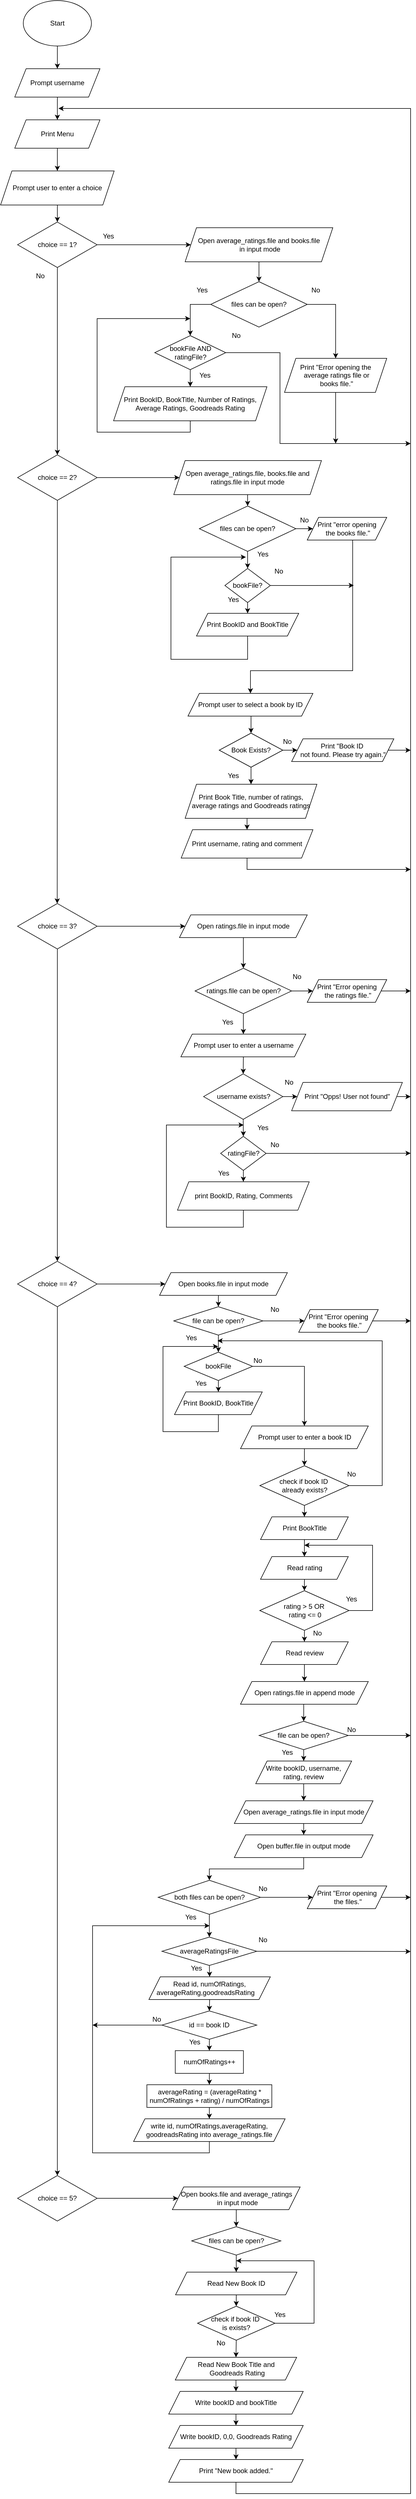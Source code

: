 <mxfile version="26.0.2">
  <diagram id="C5RBs43oDa-KdzZeNtuy" name="Page-1">
    <mxGraphModel dx="1009" dy="597" grid="1" gridSize="10" guides="1" tooltips="1" connect="1" arrows="1" fold="1" page="1" pageScale="1" pageWidth="827" pageHeight="1169" math="0" shadow="0">
      <root>
        <mxCell id="WIyWlLk6GJQsqaUBKTNV-0" />
        <mxCell id="WIyWlLk6GJQsqaUBKTNV-1" parent="WIyWlLk6GJQsqaUBKTNV-0" />
        <mxCell id="XfXr16tQ5qxQQ4TFYjcf-3" style="edgeStyle=orthogonalEdgeStyle;rounded=0;orthogonalLoop=1;jettySize=auto;html=1;exitX=0.5;exitY=1;exitDx=0;exitDy=0;entryX=0.5;entryY=0;entryDx=0;entryDy=0;" parent="WIyWlLk6GJQsqaUBKTNV-1" source="XfXr16tQ5qxQQ4TFYjcf-0" target="XfXr16tQ5qxQQ4TFYjcf-2" edge="1">
          <mxGeometry relative="1" as="geometry" />
        </mxCell>
        <mxCell id="XfXr16tQ5qxQQ4TFYjcf-0" value="Start" style="ellipse;whiteSpace=wrap;html=1;" parent="WIyWlLk6GJQsqaUBKTNV-1" vertex="1">
          <mxGeometry x="108" y="50" width="120" height="80" as="geometry" />
        </mxCell>
        <mxCell id="XfXr16tQ5qxQQ4TFYjcf-6" style="edgeStyle=orthogonalEdgeStyle;rounded=0;orthogonalLoop=1;jettySize=auto;html=1;exitX=0.5;exitY=1;exitDx=0;exitDy=0;entryX=0.5;entryY=0;entryDx=0;entryDy=0;" parent="WIyWlLk6GJQsqaUBKTNV-1" source="XfXr16tQ5qxQQ4TFYjcf-2" target="XfXr16tQ5qxQQ4TFYjcf-5" edge="1">
          <mxGeometry relative="1" as="geometry" />
        </mxCell>
        <mxCell id="XfXr16tQ5qxQQ4TFYjcf-2" value="Prompt username" style="shape=parallelogram;perimeter=parallelogramPerimeter;whiteSpace=wrap;html=1;fixedSize=1;" parent="WIyWlLk6GJQsqaUBKTNV-1" vertex="1">
          <mxGeometry x="93" y="170" width="150" height="50" as="geometry" />
        </mxCell>
        <mxCell id="XfXr16tQ5qxQQ4TFYjcf-8" style="edgeStyle=orthogonalEdgeStyle;rounded=0;orthogonalLoop=1;jettySize=auto;html=1;exitX=0.5;exitY=1;exitDx=0;exitDy=0;" parent="WIyWlLk6GJQsqaUBKTNV-1" source="XfXr16tQ5qxQQ4TFYjcf-5" target="XfXr16tQ5qxQQ4TFYjcf-7" edge="1">
          <mxGeometry relative="1" as="geometry" />
        </mxCell>
        <mxCell id="XfXr16tQ5qxQQ4TFYjcf-5" value="Print Menu" style="shape=parallelogram;perimeter=parallelogramPerimeter;whiteSpace=wrap;html=1;fixedSize=1;" parent="WIyWlLk6GJQsqaUBKTNV-1" vertex="1">
          <mxGeometry x="93" y="260" width="150" height="50" as="geometry" />
        </mxCell>
        <mxCell id="XfXr16tQ5qxQQ4TFYjcf-10" style="edgeStyle=orthogonalEdgeStyle;rounded=0;orthogonalLoop=1;jettySize=auto;html=1;exitX=0.5;exitY=1;exitDx=0;exitDy=0;entryX=0.5;entryY=0;entryDx=0;entryDy=0;" parent="WIyWlLk6GJQsqaUBKTNV-1" source="XfXr16tQ5qxQQ4TFYjcf-7" target="XfXr16tQ5qxQQ4TFYjcf-9" edge="1">
          <mxGeometry relative="1" as="geometry" />
        </mxCell>
        <mxCell id="XfXr16tQ5qxQQ4TFYjcf-7" value="Prompt user to enter a choice" style="shape=parallelogram;perimeter=parallelogramPerimeter;whiteSpace=wrap;html=1;fixedSize=1;" parent="WIyWlLk6GJQsqaUBKTNV-1" vertex="1">
          <mxGeometry x="68" y="350" width="200" height="60" as="geometry" />
        </mxCell>
        <mxCell id="XfXr16tQ5qxQQ4TFYjcf-13" style="edgeStyle=orthogonalEdgeStyle;rounded=0;orthogonalLoop=1;jettySize=auto;html=1;exitX=1;exitY=0.5;exitDx=0;exitDy=0;" parent="WIyWlLk6GJQsqaUBKTNV-1" source="XfXr16tQ5qxQQ4TFYjcf-9" target="XfXr16tQ5qxQQ4TFYjcf-11" edge="1">
          <mxGeometry relative="1" as="geometry" />
        </mxCell>
        <mxCell id="XfXr16tQ5qxQQ4TFYjcf-31" style="edgeStyle=orthogonalEdgeStyle;rounded=0;orthogonalLoop=1;jettySize=auto;html=1;exitX=0.5;exitY=1;exitDx=0;exitDy=0;entryX=0.5;entryY=0;entryDx=0;entryDy=0;" parent="WIyWlLk6GJQsqaUBKTNV-1" source="XfXr16tQ5qxQQ4TFYjcf-9" target="XfXr16tQ5qxQQ4TFYjcf-32" edge="1">
          <mxGeometry relative="1" as="geometry">
            <mxPoint x="168" y="820" as="targetPoint" />
          </mxGeometry>
        </mxCell>
        <mxCell id="XfXr16tQ5qxQQ4TFYjcf-9" value="choice == 1?" style="rhombus;whiteSpace=wrap;html=1;" parent="WIyWlLk6GJQsqaUBKTNV-1" vertex="1">
          <mxGeometry x="98" y="440" width="140" height="80" as="geometry" />
        </mxCell>
        <mxCell id="XfXr16tQ5qxQQ4TFYjcf-16" style="edgeStyle=orthogonalEdgeStyle;rounded=0;orthogonalLoop=1;jettySize=auto;html=1;exitX=0.5;exitY=1;exitDx=0;exitDy=0;entryX=0.5;entryY=0;entryDx=0;entryDy=0;" parent="WIyWlLk6GJQsqaUBKTNV-1" source="XfXr16tQ5qxQQ4TFYjcf-11" target="XfXr16tQ5qxQQ4TFYjcf-15" edge="1">
          <mxGeometry relative="1" as="geometry" />
        </mxCell>
        <mxCell id="XfXr16tQ5qxQQ4TFYjcf-11" value="&lt;div&gt;Open average_ratings.file and books.file&lt;/div&gt;&lt;div&gt;&amp;nbsp;in input mode&lt;/div&gt;" style="shape=parallelogram;perimeter=parallelogramPerimeter;whiteSpace=wrap;html=1;fixedSize=1;" parent="WIyWlLk6GJQsqaUBKTNV-1" vertex="1">
          <mxGeometry x="393" y="450" width="260" height="60" as="geometry" />
        </mxCell>
        <mxCell id="XfXr16tQ5qxQQ4TFYjcf-23" style="edgeStyle=orthogonalEdgeStyle;rounded=0;orthogonalLoop=1;jettySize=auto;html=1;exitX=1;exitY=0.5;exitDx=0;exitDy=0;entryX=0.5;entryY=0;entryDx=0;entryDy=0;" parent="WIyWlLk6GJQsqaUBKTNV-1" source="XfXr16tQ5qxQQ4TFYjcf-15" target="XfXr16tQ5qxQQ4TFYjcf-22" edge="1">
          <mxGeometry relative="1" as="geometry" />
        </mxCell>
        <mxCell id="XfXr16tQ5qxQQ4TFYjcf-36" style="edgeStyle=orthogonalEdgeStyle;rounded=0;orthogonalLoop=1;jettySize=auto;html=1;exitX=0;exitY=0.5;exitDx=0;exitDy=0;entryX=0.5;entryY=0;entryDx=0;entryDy=0;" parent="WIyWlLk6GJQsqaUBKTNV-1" source="XfXr16tQ5qxQQ4TFYjcf-15" target="XfXr16tQ5qxQQ4TFYjcf-35" edge="1">
          <mxGeometry relative="1" as="geometry" />
        </mxCell>
        <mxCell id="XfXr16tQ5qxQQ4TFYjcf-15" value="files can be open?" style="rhombus;whiteSpace=wrap;html=1;" parent="WIyWlLk6GJQsqaUBKTNV-1" vertex="1">
          <mxGeometry x="438" y="545" width="170" height="80" as="geometry" />
        </mxCell>
        <mxCell id="XfXr16tQ5qxQQ4TFYjcf-41" style="edgeStyle=orthogonalEdgeStyle;rounded=0;orthogonalLoop=1;jettySize=auto;html=1;exitX=0.5;exitY=1;exitDx=0;exitDy=0;" parent="WIyWlLk6GJQsqaUBKTNV-1" source="XfXr16tQ5qxQQ4TFYjcf-19" edge="1">
          <mxGeometry relative="1" as="geometry">
            <mxPoint x="402" y="610" as="targetPoint" />
            <Array as="points">
              <mxPoint x="402" y="810" />
              <mxPoint x="238" y="810" />
              <mxPoint x="238" y="610" />
            </Array>
          </mxGeometry>
        </mxCell>
        <mxCell id="XfXr16tQ5qxQQ4TFYjcf-19" value="Print BookID, BookTitle, Number of Ratings, Average Ratings, Goodreads Rating" style="shape=parallelogram;perimeter=parallelogramPerimeter;whiteSpace=wrap;html=1;fixedSize=1;" parent="WIyWlLk6GJQsqaUBKTNV-1" vertex="1">
          <mxGeometry x="267" y="730" width="270" height="60" as="geometry" />
        </mxCell>
        <mxCell id="XfXr16tQ5qxQQ4TFYjcf-21" value="Yes" style="text;html=1;align=center;verticalAlign=middle;whiteSpace=wrap;rounded=0;" parent="WIyWlLk6GJQsqaUBKTNV-1" vertex="1">
          <mxGeometry x="393" y="545" width="60" height="30" as="geometry" />
        </mxCell>
        <mxCell id="XfXr16tQ5qxQQ4TFYjcf-30" style="edgeStyle=orthogonalEdgeStyle;rounded=0;orthogonalLoop=1;jettySize=auto;html=1;exitX=0.5;exitY=1;exitDx=0;exitDy=0;" parent="WIyWlLk6GJQsqaUBKTNV-1" source="XfXr16tQ5qxQQ4TFYjcf-22" edge="1">
          <mxGeometry relative="1" as="geometry">
            <mxPoint x="658" y="830" as="targetPoint" />
          </mxGeometry>
        </mxCell>
        <mxCell id="XfXr16tQ5qxQQ4TFYjcf-22" value="&lt;div&gt;Print &quot;Error opening the&lt;/div&gt;&lt;div&gt;&amp;nbsp;average ratings file or&lt;/div&gt;&lt;div&gt;&amp;nbsp;books file.&quot;&lt;/div&gt;" style="shape=parallelogram;perimeter=parallelogramPerimeter;whiteSpace=wrap;html=1;fixedSize=1;" parent="WIyWlLk6GJQsqaUBKTNV-1" vertex="1">
          <mxGeometry x="568" y="680" width="180" height="60" as="geometry" />
        </mxCell>
        <mxCell id="XfXr16tQ5qxQQ4TFYjcf-24" value="No" style="text;html=1;align=center;verticalAlign=middle;whiteSpace=wrap;rounded=0;" parent="WIyWlLk6GJQsqaUBKTNV-1" vertex="1">
          <mxGeometry x="593" y="545" width="60" height="30" as="geometry" />
        </mxCell>
        <mxCell id="XfXr16tQ5qxQQ4TFYjcf-45" style="edgeStyle=orthogonalEdgeStyle;rounded=0;orthogonalLoop=1;jettySize=auto;html=1;exitX=1;exitY=0.5;exitDx=0;exitDy=0;entryX=0;entryY=0.5;entryDx=0;entryDy=0;" parent="WIyWlLk6GJQsqaUBKTNV-1" source="XfXr16tQ5qxQQ4TFYjcf-32" target="XfXr16tQ5qxQQ4TFYjcf-43" edge="1">
          <mxGeometry relative="1" as="geometry" />
        </mxCell>
        <mxCell id="XfXr16tQ5qxQQ4TFYjcf-83" style="edgeStyle=orthogonalEdgeStyle;rounded=0;orthogonalLoop=1;jettySize=auto;html=1;exitX=0.5;exitY=1;exitDx=0;exitDy=0;" parent="WIyWlLk6GJQsqaUBKTNV-1" source="XfXr16tQ5qxQQ4TFYjcf-32" edge="1">
          <mxGeometry relative="1" as="geometry">
            <mxPoint x="167.75" y="1640" as="targetPoint" />
          </mxGeometry>
        </mxCell>
        <mxCell id="XfXr16tQ5qxQQ4TFYjcf-32" value="choice == 2?" style="rhombus;whiteSpace=wrap;html=1;" parent="WIyWlLk6GJQsqaUBKTNV-1" vertex="1">
          <mxGeometry x="98" y="850" width="140" height="80" as="geometry" />
        </mxCell>
        <mxCell id="XfXr16tQ5qxQQ4TFYjcf-33" value="Yes" style="text;html=1;align=center;verticalAlign=middle;whiteSpace=wrap;rounded=0;" parent="WIyWlLk6GJQsqaUBKTNV-1" vertex="1">
          <mxGeometry x="228" y="450" width="60" height="30" as="geometry" />
        </mxCell>
        <mxCell id="XfXr16tQ5qxQQ4TFYjcf-34" value="No" style="text;html=1;align=center;verticalAlign=middle;whiteSpace=wrap;rounded=0;" parent="WIyWlLk6GJQsqaUBKTNV-1" vertex="1">
          <mxGeometry x="108" y="520" width="60" height="30" as="geometry" />
        </mxCell>
        <mxCell id="XfXr16tQ5qxQQ4TFYjcf-38" style="edgeStyle=orthogonalEdgeStyle;rounded=0;orthogonalLoop=1;jettySize=auto;html=1;exitX=0.5;exitY=1;exitDx=0;exitDy=0;entryX=0.5;entryY=0;entryDx=0;entryDy=0;" parent="WIyWlLk6GJQsqaUBKTNV-1" source="XfXr16tQ5qxQQ4TFYjcf-35" target="XfXr16tQ5qxQQ4TFYjcf-19" edge="1">
          <mxGeometry relative="1" as="geometry" />
        </mxCell>
        <mxCell id="XfXr16tQ5qxQQ4TFYjcf-92" style="edgeStyle=orthogonalEdgeStyle;rounded=0;orthogonalLoop=1;jettySize=auto;html=1;exitX=1;exitY=0.5;exitDx=0;exitDy=0;" parent="WIyWlLk6GJQsqaUBKTNV-1" source="XfXr16tQ5qxQQ4TFYjcf-35" edge="1">
          <mxGeometry relative="1" as="geometry">
            <mxPoint x="790" y="830" as="targetPoint" />
            <Array as="points">
              <mxPoint x="560" y="670" />
              <mxPoint x="560" y="830" />
            </Array>
          </mxGeometry>
        </mxCell>
        <mxCell id="XfXr16tQ5qxQQ4TFYjcf-35" value="bookFile AND ratingFile?" style="rhombus;whiteSpace=wrap;html=1;" parent="WIyWlLk6GJQsqaUBKTNV-1" vertex="1">
          <mxGeometry x="339.5" y="640" width="125" height="60" as="geometry" />
        </mxCell>
        <mxCell id="XfXr16tQ5qxQQ4TFYjcf-39" value="Yes" style="text;html=1;align=center;verticalAlign=middle;whiteSpace=wrap;rounded=0;" parent="WIyWlLk6GJQsqaUBKTNV-1" vertex="1">
          <mxGeometry x="398" y="695" width="60" height="30" as="geometry" />
        </mxCell>
        <mxCell id="XfXr16tQ5qxQQ4TFYjcf-42" value="No" style="text;html=1;align=center;verticalAlign=middle;whiteSpace=wrap;rounded=0;" parent="WIyWlLk6GJQsqaUBKTNV-1" vertex="1">
          <mxGeometry x="453" y="625" width="60" height="30" as="geometry" />
        </mxCell>
        <mxCell id="XfXr16tQ5qxQQ4TFYjcf-47" style="edgeStyle=orthogonalEdgeStyle;rounded=0;orthogonalLoop=1;jettySize=auto;html=1;exitX=0.5;exitY=1;exitDx=0;exitDy=0;entryX=0.5;entryY=0;entryDx=0;entryDy=0;" parent="WIyWlLk6GJQsqaUBKTNV-1" source="XfXr16tQ5qxQQ4TFYjcf-43" target="XfXr16tQ5qxQQ4TFYjcf-46" edge="1">
          <mxGeometry relative="1" as="geometry" />
        </mxCell>
        <mxCell id="XfXr16tQ5qxQQ4TFYjcf-43" value="&lt;div&gt;Open average_ratings.file, books.file and&lt;/div&gt;&lt;div&gt;ratings.file in input mode&lt;/div&gt;" style="shape=parallelogram;perimeter=parallelogramPerimeter;whiteSpace=wrap;html=1;fixedSize=1;" parent="WIyWlLk6GJQsqaUBKTNV-1" vertex="1">
          <mxGeometry x="373" y="860" width="260" height="60" as="geometry" />
        </mxCell>
        <mxCell id="XfXr16tQ5qxQQ4TFYjcf-50" style="edgeStyle=orthogonalEdgeStyle;rounded=0;orthogonalLoop=1;jettySize=auto;html=1;exitX=0.5;exitY=1;exitDx=0;exitDy=0;entryX=0.5;entryY=0;entryDx=0;entryDy=0;" parent="WIyWlLk6GJQsqaUBKTNV-1" source="XfXr16tQ5qxQQ4TFYjcf-46" target="XfXr16tQ5qxQQ4TFYjcf-49" edge="1">
          <mxGeometry relative="1" as="geometry" />
        </mxCell>
        <mxCell id="XfXr16tQ5qxQQ4TFYjcf-61" style="edgeStyle=orthogonalEdgeStyle;rounded=0;orthogonalLoop=1;jettySize=auto;html=1;exitX=1;exitY=0.5;exitDx=0;exitDy=0;entryX=0;entryY=0.5;entryDx=0;entryDy=0;" parent="WIyWlLk6GJQsqaUBKTNV-1" source="XfXr16tQ5qxQQ4TFYjcf-46" target="XfXr16tQ5qxQQ4TFYjcf-60" edge="1">
          <mxGeometry relative="1" as="geometry" />
        </mxCell>
        <mxCell id="XfXr16tQ5qxQQ4TFYjcf-46" value="files can be open?" style="rhombus;whiteSpace=wrap;html=1;" parent="WIyWlLk6GJQsqaUBKTNV-1" vertex="1">
          <mxGeometry x="418" y="940" width="170" height="80" as="geometry" />
        </mxCell>
        <mxCell id="XfXr16tQ5qxQQ4TFYjcf-71" style="edgeStyle=orthogonalEdgeStyle;rounded=0;orthogonalLoop=1;jettySize=auto;html=1;exitX=0.5;exitY=1;exitDx=0;exitDy=0;entryX=0.5;entryY=0;entryDx=0;entryDy=0;" parent="WIyWlLk6GJQsqaUBKTNV-1" source="XfXr16tQ5qxQQ4TFYjcf-49" target="XfXr16tQ5qxQQ4TFYjcf-51" edge="1">
          <mxGeometry relative="1" as="geometry" />
        </mxCell>
        <mxCell id="RY2o8DAdaYbEbruQnpAb-21" style="edgeStyle=orthogonalEdgeStyle;rounded=0;orthogonalLoop=1;jettySize=auto;html=1;exitX=1;exitY=0.5;exitDx=0;exitDy=0;" edge="1" parent="WIyWlLk6GJQsqaUBKTNV-1" source="XfXr16tQ5qxQQ4TFYjcf-49">
          <mxGeometry relative="1" as="geometry">
            <mxPoint x="690" y="1079.833" as="targetPoint" />
          </mxGeometry>
        </mxCell>
        <mxCell id="XfXr16tQ5qxQQ4TFYjcf-49" value="bookFile?" style="rhombus;whiteSpace=wrap;html=1;" parent="WIyWlLk6GJQsqaUBKTNV-1" vertex="1">
          <mxGeometry x="463" y="1050" width="80" height="60" as="geometry" />
        </mxCell>
        <mxCell id="XfXr16tQ5qxQQ4TFYjcf-53" style="edgeStyle=orthogonalEdgeStyle;rounded=0;orthogonalLoop=1;jettySize=auto;html=1;exitX=0.5;exitY=1;exitDx=0;exitDy=0;" parent="WIyWlLk6GJQsqaUBKTNV-1" source="XfXr16tQ5qxQQ4TFYjcf-51" edge="1">
          <mxGeometry relative="1" as="geometry">
            <mxPoint x="500" y="1030" as="targetPoint" />
            <Array as="points">
              <mxPoint x="503" y="1210" />
              <mxPoint x="368" y="1210" />
              <mxPoint x="368" y="1030" />
            </Array>
          </mxGeometry>
        </mxCell>
        <mxCell id="XfXr16tQ5qxQQ4TFYjcf-51" value="Print BookID and BookTitle" style="shape=parallelogram;perimeter=parallelogramPerimeter;whiteSpace=wrap;html=1;fixedSize=1;" parent="WIyWlLk6GJQsqaUBKTNV-1" vertex="1">
          <mxGeometry x="413" y="1129" width="180" height="40" as="geometry" />
        </mxCell>
        <mxCell id="XfXr16tQ5qxQQ4TFYjcf-55" value="Yes" style="text;html=1;align=center;verticalAlign=middle;whiteSpace=wrap;rounded=0;" parent="WIyWlLk6GJQsqaUBKTNV-1" vertex="1">
          <mxGeometry x="500" y="1010" width="60" height="30" as="geometry" />
        </mxCell>
        <mxCell id="XfXr16tQ5qxQQ4TFYjcf-59" value="No" style="text;html=1;align=center;verticalAlign=middle;whiteSpace=wrap;rounded=0;" parent="WIyWlLk6GJQsqaUBKTNV-1" vertex="1">
          <mxGeometry x="528" y="1040" width="60" height="30" as="geometry" />
        </mxCell>
        <mxCell id="XfXr16tQ5qxQQ4TFYjcf-68" style="edgeStyle=orthogonalEdgeStyle;rounded=0;orthogonalLoop=1;jettySize=auto;html=1;exitX=0.5;exitY=1;exitDx=0;exitDy=0;entryX=0.5;entryY=0;entryDx=0;entryDy=0;" parent="WIyWlLk6GJQsqaUBKTNV-1" source="XfXr16tQ5qxQQ4TFYjcf-60" target="XfXr16tQ5qxQQ4TFYjcf-66" edge="1">
          <mxGeometry relative="1" as="geometry">
            <Array as="points">
              <mxPoint x="688" y="1230" />
              <mxPoint x="508" y="1230" />
            </Array>
          </mxGeometry>
        </mxCell>
        <mxCell id="XfXr16tQ5qxQQ4TFYjcf-60" value="&lt;div&gt;Print &quot;error opening&lt;/div&gt;&lt;div&gt;&amp;nbsp;the books file.&quot;&lt;/div&gt;" style="shape=parallelogram;perimeter=parallelogramPerimeter;whiteSpace=wrap;html=1;fixedSize=1;" parent="WIyWlLk6GJQsqaUBKTNV-1" vertex="1">
          <mxGeometry x="608" y="960" width="140" height="40" as="geometry" />
        </mxCell>
        <mxCell id="XfXr16tQ5qxQQ4TFYjcf-65" value="No" style="text;html=1;align=center;verticalAlign=middle;whiteSpace=wrap;rounded=0;" parent="WIyWlLk6GJQsqaUBKTNV-1" vertex="1">
          <mxGeometry x="573" y="950" width="60" height="30" as="geometry" />
        </mxCell>
        <mxCell id="XfXr16tQ5qxQQ4TFYjcf-74" style="edgeStyle=orthogonalEdgeStyle;rounded=0;orthogonalLoop=1;jettySize=auto;html=1;exitX=0.5;exitY=1;exitDx=0;exitDy=0;entryX=0.5;entryY=0;entryDx=0;entryDy=0;" parent="WIyWlLk6GJQsqaUBKTNV-1" source="XfXr16tQ5qxQQ4TFYjcf-66" target="XfXr16tQ5qxQQ4TFYjcf-73" edge="1">
          <mxGeometry relative="1" as="geometry" />
        </mxCell>
        <mxCell id="XfXr16tQ5qxQQ4TFYjcf-66" value="Prompt user to select a book by ID" style="shape=parallelogram;perimeter=parallelogramPerimeter;whiteSpace=wrap;html=1;fixedSize=1;" parent="WIyWlLk6GJQsqaUBKTNV-1" vertex="1">
          <mxGeometry x="398" y="1270" width="220" height="40" as="geometry" />
        </mxCell>
        <mxCell id="XfXr16tQ5qxQQ4TFYjcf-72" value="Yes" style="text;html=1;align=center;verticalAlign=middle;whiteSpace=wrap;rounded=0;" parent="WIyWlLk6GJQsqaUBKTNV-1" vertex="1">
          <mxGeometry x="448" y="1090" width="60" height="30" as="geometry" />
        </mxCell>
        <mxCell id="XfXr16tQ5qxQQ4TFYjcf-88" style="edgeStyle=orthogonalEdgeStyle;rounded=0;orthogonalLoop=1;jettySize=auto;html=1;exitX=0.5;exitY=1;exitDx=0;exitDy=0;entryX=0.5;entryY=0;entryDx=0;entryDy=0;" parent="WIyWlLk6GJQsqaUBKTNV-1" source="XfXr16tQ5qxQQ4TFYjcf-73" target="XfXr16tQ5qxQQ4TFYjcf-78" edge="1">
          <mxGeometry relative="1" as="geometry" />
        </mxCell>
        <mxCell id="XfXr16tQ5qxQQ4TFYjcf-89" style="edgeStyle=orthogonalEdgeStyle;rounded=0;orthogonalLoop=1;jettySize=auto;html=1;exitX=1;exitY=0.5;exitDx=0;exitDy=0;entryX=0;entryY=0.5;entryDx=0;entryDy=0;" parent="WIyWlLk6GJQsqaUBKTNV-1" source="XfXr16tQ5qxQQ4TFYjcf-73" target="XfXr16tQ5qxQQ4TFYjcf-85" edge="1">
          <mxGeometry relative="1" as="geometry" />
        </mxCell>
        <mxCell id="XfXr16tQ5qxQQ4TFYjcf-73" value="Book Exists?" style="rhombus;whiteSpace=wrap;html=1;" parent="WIyWlLk6GJQsqaUBKTNV-1" vertex="1">
          <mxGeometry x="453" y="1340" width="112" height="60" as="geometry" />
        </mxCell>
        <mxCell id="XfXr16tQ5qxQQ4TFYjcf-76" value="No" style="text;html=1;align=center;verticalAlign=middle;whiteSpace=wrap;rounded=0;" parent="WIyWlLk6GJQsqaUBKTNV-1" vertex="1">
          <mxGeometry x="543" y="1340" width="60" height="30" as="geometry" />
        </mxCell>
        <mxCell id="XfXr16tQ5qxQQ4TFYjcf-77" value="Yes" style="text;html=1;align=center;verticalAlign=middle;whiteSpace=wrap;rounded=0;" parent="WIyWlLk6GJQsqaUBKTNV-1" vertex="1">
          <mxGeometry x="448" y="1400" width="60" height="30" as="geometry" />
        </mxCell>
        <mxCell id="XfXr16tQ5qxQQ4TFYjcf-81" style="edgeStyle=orthogonalEdgeStyle;rounded=0;orthogonalLoop=1;jettySize=auto;html=1;exitX=0.5;exitY=1;exitDx=0;exitDy=0;entryX=0.5;entryY=0;entryDx=0;entryDy=0;" parent="WIyWlLk6GJQsqaUBKTNV-1" source="XfXr16tQ5qxQQ4TFYjcf-78" target="XfXr16tQ5qxQQ4TFYjcf-80" edge="1">
          <mxGeometry relative="1" as="geometry" />
        </mxCell>
        <mxCell id="XfXr16tQ5qxQQ4TFYjcf-78" value="Print Book Title, number of ratings, average ratings and Goodreads ratings" style="shape=parallelogram;perimeter=parallelogramPerimeter;whiteSpace=wrap;html=1;fixedSize=1;" parent="WIyWlLk6GJQsqaUBKTNV-1" vertex="1">
          <mxGeometry x="393" y="1430" width="232" height="60" as="geometry" />
        </mxCell>
        <mxCell id="RY2o8DAdaYbEbruQnpAb-143" style="edgeStyle=orthogonalEdgeStyle;rounded=0;orthogonalLoop=1;jettySize=auto;html=1;exitX=0.5;exitY=1;exitDx=0;exitDy=0;" edge="1" parent="WIyWlLk6GJQsqaUBKTNV-1" source="XfXr16tQ5qxQQ4TFYjcf-80">
          <mxGeometry relative="1" as="geometry">
            <mxPoint x="790" y="1580" as="targetPoint" />
            <Array as="points">
              <mxPoint x="502" y="1580" />
            </Array>
          </mxGeometry>
        </mxCell>
        <mxCell id="XfXr16tQ5qxQQ4TFYjcf-80" value="Print username, rating and comment" style="shape=parallelogram;perimeter=parallelogramPerimeter;whiteSpace=wrap;html=1;fixedSize=1;" parent="WIyWlLk6GJQsqaUBKTNV-1" vertex="1">
          <mxGeometry x="386" y="1510" width="232" height="50" as="geometry" />
        </mxCell>
        <mxCell id="RY2o8DAdaYbEbruQnpAb-1" style="edgeStyle=orthogonalEdgeStyle;rounded=0;orthogonalLoop=1;jettySize=auto;html=1;exitX=1;exitY=0.5;exitDx=0;exitDy=0;entryX=0;entryY=0.5;entryDx=0;entryDy=0;" edge="1" parent="WIyWlLk6GJQsqaUBKTNV-1" source="XfXr16tQ5qxQQ4TFYjcf-84" target="RY2o8DAdaYbEbruQnpAb-0">
          <mxGeometry relative="1" as="geometry" />
        </mxCell>
        <mxCell id="RY2o8DAdaYbEbruQnpAb-24" style="edgeStyle=orthogonalEdgeStyle;rounded=0;orthogonalLoop=1;jettySize=auto;html=1;exitX=0.5;exitY=1;exitDx=0;exitDy=0;entryX=0.5;entryY=0;entryDx=0;entryDy=0;" edge="1" parent="WIyWlLk6GJQsqaUBKTNV-1" source="XfXr16tQ5qxQQ4TFYjcf-84" target="RY2o8DAdaYbEbruQnpAb-23">
          <mxGeometry relative="1" as="geometry" />
        </mxCell>
        <mxCell id="XfXr16tQ5qxQQ4TFYjcf-84" value="choice == 3?" style="rhombus;whiteSpace=wrap;html=1;" parent="WIyWlLk6GJQsqaUBKTNV-1" vertex="1">
          <mxGeometry x="98" y="1640" width="140" height="80" as="geometry" />
        </mxCell>
        <mxCell id="XfXr16tQ5qxQQ4TFYjcf-87" style="edgeStyle=orthogonalEdgeStyle;rounded=0;orthogonalLoop=1;jettySize=auto;html=1;exitX=1;exitY=0.5;exitDx=0;exitDy=0;" parent="WIyWlLk6GJQsqaUBKTNV-1" source="XfXr16tQ5qxQQ4TFYjcf-85" edge="1">
          <mxGeometry relative="1" as="geometry">
            <mxPoint x="790" y="1370" as="targetPoint" />
          </mxGeometry>
        </mxCell>
        <mxCell id="XfXr16tQ5qxQQ4TFYjcf-85" value="&lt;div&gt;Print &quot;Book ID&amp;nbsp;&lt;/div&gt;&lt;div&gt;not found. Please try again.&quot;&lt;/div&gt;" style="shape=parallelogram;perimeter=parallelogramPerimeter;whiteSpace=wrap;html=1;fixedSize=1;" parent="WIyWlLk6GJQsqaUBKTNV-1" vertex="1">
          <mxGeometry x="580.5" y="1350" width="180" height="40" as="geometry" />
        </mxCell>
        <mxCell id="RY2o8DAdaYbEbruQnpAb-3" style="edgeStyle=orthogonalEdgeStyle;rounded=0;orthogonalLoop=1;jettySize=auto;html=1;exitX=0.5;exitY=1;exitDx=0;exitDy=0;entryX=0.5;entryY=0;entryDx=0;entryDy=0;" edge="1" parent="WIyWlLk6GJQsqaUBKTNV-1" source="RY2o8DAdaYbEbruQnpAb-0" target="RY2o8DAdaYbEbruQnpAb-2">
          <mxGeometry relative="1" as="geometry" />
        </mxCell>
        <mxCell id="RY2o8DAdaYbEbruQnpAb-0" value="&lt;div&gt;Open ratings.file in input mode&lt;/div&gt;" style="shape=parallelogram;perimeter=parallelogramPerimeter;whiteSpace=wrap;html=1;fixedSize=1;" vertex="1" parent="WIyWlLk6GJQsqaUBKTNV-1">
          <mxGeometry x="383" y="1660" width="225" height="40" as="geometry" />
        </mxCell>
        <mxCell id="RY2o8DAdaYbEbruQnpAb-5" style="edgeStyle=orthogonalEdgeStyle;rounded=0;orthogonalLoop=1;jettySize=auto;html=1;exitX=1;exitY=0.5;exitDx=0;exitDy=0;entryX=0;entryY=0.5;entryDx=0;entryDy=0;" edge="1" parent="WIyWlLk6GJQsqaUBKTNV-1" source="RY2o8DAdaYbEbruQnpAb-2" target="RY2o8DAdaYbEbruQnpAb-4">
          <mxGeometry relative="1" as="geometry" />
        </mxCell>
        <mxCell id="RY2o8DAdaYbEbruQnpAb-7" style="edgeStyle=orthogonalEdgeStyle;rounded=0;orthogonalLoop=1;jettySize=auto;html=1;exitX=0.5;exitY=1;exitDx=0;exitDy=0;entryX=0.5;entryY=0;entryDx=0;entryDy=0;" edge="1" parent="WIyWlLk6GJQsqaUBKTNV-1" source="RY2o8DAdaYbEbruQnpAb-2" target="RY2o8DAdaYbEbruQnpAb-6">
          <mxGeometry relative="1" as="geometry" />
        </mxCell>
        <mxCell id="RY2o8DAdaYbEbruQnpAb-2" value="ratings.file can be open?" style="rhombus;whiteSpace=wrap;html=1;" vertex="1" parent="WIyWlLk6GJQsqaUBKTNV-1">
          <mxGeometry x="410.5" y="1754" width="170" height="80" as="geometry" />
        </mxCell>
        <mxCell id="RY2o8DAdaYbEbruQnpAb-22" style="edgeStyle=orthogonalEdgeStyle;rounded=0;orthogonalLoop=1;jettySize=auto;html=1;exitX=1;exitY=0.5;exitDx=0;exitDy=0;" edge="1" parent="WIyWlLk6GJQsqaUBKTNV-1" source="RY2o8DAdaYbEbruQnpAb-4">
          <mxGeometry relative="1" as="geometry">
            <mxPoint x="790" y="1794.059" as="targetPoint" />
          </mxGeometry>
        </mxCell>
        <mxCell id="RY2o8DAdaYbEbruQnpAb-4" value="&lt;div&gt;Print &quot;Error opening&lt;/div&gt;&lt;div&gt;&amp;nbsp;the ratings file.&quot;&lt;/div&gt;" style="shape=parallelogram;perimeter=parallelogramPerimeter;whiteSpace=wrap;html=1;fixedSize=1;" vertex="1" parent="WIyWlLk6GJQsqaUBKTNV-1">
          <mxGeometry x="608" y="1774" width="140" height="40" as="geometry" />
        </mxCell>
        <mxCell id="RY2o8DAdaYbEbruQnpAb-9" style="edgeStyle=orthogonalEdgeStyle;rounded=0;orthogonalLoop=1;jettySize=auto;html=1;exitX=0.5;exitY=1;exitDx=0;exitDy=0;entryX=0.5;entryY=0;entryDx=0;entryDy=0;" edge="1" parent="WIyWlLk6GJQsqaUBKTNV-1" source="RY2o8DAdaYbEbruQnpAb-6" target="RY2o8DAdaYbEbruQnpAb-8">
          <mxGeometry relative="1" as="geometry" />
        </mxCell>
        <mxCell id="RY2o8DAdaYbEbruQnpAb-6" value="Prompt user to enter a username" style="shape=parallelogram;perimeter=parallelogramPerimeter;whiteSpace=wrap;html=1;fixedSize=1;" vertex="1" parent="WIyWlLk6GJQsqaUBKTNV-1">
          <mxGeometry x="385.5" y="1870" width="220" height="40" as="geometry" />
        </mxCell>
        <mxCell id="RY2o8DAdaYbEbruQnpAb-11" style="edgeStyle=orthogonalEdgeStyle;rounded=0;orthogonalLoop=1;jettySize=auto;html=1;exitX=0.5;exitY=1;exitDx=0;exitDy=0;entryX=0.5;entryY=0;entryDx=0;entryDy=0;" edge="1" parent="WIyWlLk6GJQsqaUBKTNV-1" source="RY2o8DAdaYbEbruQnpAb-8" target="RY2o8DAdaYbEbruQnpAb-10">
          <mxGeometry relative="1" as="geometry" />
        </mxCell>
        <mxCell id="RY2o8DAdaYbEbruQnpAb-18" style="edgeStyle=orthogonalEdgeStyle;rounded=0;orthogonalLoop=1;jettySize=auto;html=1;exitX=1;exitY=0.5;exitDx=0;exitDy=0;entryX=0;entryY=0.5;entryDx=0;entryDy=0;" edge="1" parent="WIyWlLk6GJQsqaUBKTNV-1" source="RY2o8DAdaYbEbruQnpAb-8" target="RY2o8DAdaYbEbruQnpAb-17">
          <mxGeometry relative="1" as="geometry" />
        </mxCell>
        <mxCell id="RY2o8DAdaYbEbruQnpAb-8" value="username exists?" style="rhombus;whiteSpace=wrap;html=1;" vertex="1" parent="WIyWlLk6GJQsqaUBKTNV-1">
          <mxGeometry x="425.5" y="1940" width="139.5" height="80" as="geometry" />
        </mxCell>
        <mxCell id="RY2o8DAdaYbEbruQnpAb-13" style="edgeStyle=orthogonalEdgeStyle;rounded=0;orthogonalLoop=1;jettySize=auto;html=1;exitX=0.5;exitY=1;exitDx=0;exitDy=0;entryX=0.5;entryY=0;entryDx=0;entryDy=0;" edge="1" parent="WIyWlLk6GJQsqaUBKTNV-1" source="RY2o8DAdaYbEbruQnpAb-10" target="RY2o8DAdaYbEbruQnpAb-12">
          <mxGeometry relative="1" as="geometry" />
        </mxCell>
        <mxCell id="RY2o8DAdaYbEbruQnpAb-10" value="ratingFile?" style="rhombus;whiteSpace=wrap;html=1;" vertex="1" parent="WIyWlLk6GJQsqaUBKTNV-1">
          <mxGeometry x="455.5" y="2050" width="80" height="60" as="geometry" />
        </mxCell>
        <mxCell id="RY2o8DAdaYbEbruQnpAb-14" style="edgeStyle=orthogonalEdgeStyle;rounded=0;orthogonalLoop=1;jettySize=auto;html=1;exitX=0.5;exitY=1;exitDx=0;exitDy=0;" edge="1" parent="WIyWlLk6GJQsqaUBKTNV-1" source="RY2o8DAdaYbEbruQnpAb-12">
          <mxGeometry relative="1" as="geometry">
            <mxPoint x="496" y="2030" as="targetPoint" />
            <Array as="points">
              <mxPoint x="496" y="2210" />
              <mxPoint x="360" y="2210" />
              <mxPoint x="360" y="2030" />
            </Array>
          </mxGeometry>
        </mxCell>
        <mxCell id="RY2o8DAdaYbEbruQnpAb-12" value="print BookID, Rating, Comments" style="shape=parallelogram;perimeter=parallelogramPerimeter;whiteSpace=wrap;html=1;fixedSize=1;" vertex="1" parent="WIyWlLk6GJQsqaUBKTNV-1">
          <mxGeometry x="379.5" y="2130" width="232" height="50" as="geometry" />
        </mxCell>
        <mxCell id="RY2o8DAdaYbEbruQnpAb-19" style="edgeStyle=orthogonalEdgeStyle;rounded=0;orthogonalLoop=1;jettySize=auto;html=1;exitX=1;exitY=0.5;exitDx=0;exitDy=0;" edge="1" parent="WIyWlLk6GJQsqaUBKTNV-1" source="RY2o8DAdaYbEbruQnpAb-17">
          <mxGeometry relative="1" as="geometry">
            <mxPoint x="790" y="1979.833" as="targetPoint" />
          </mxGeometry>
        </mxCell>
        <mxCell id="RY2o8DAdaYbEbruQnpAb-17" value="&lt;div&gt;Print &quot;Opps! User not found&quot;&lt;/div&gt;" style="shape=parallelogram;perimeter=parallelogramPerimeter;whiteSpace=wrap;html=1;fixedSize=1;" vertex="1" parent="WIyWlLk6GJQsqaUBKTNV-1">
          <mxGeometry x="580.5" y="1955" width="195" height="50" as="geometry" />
        </mxCell>
        <mxCell id="RY2o8DAdaYbEbruQnpAb-27" style="edgeStyle=orthogonalEdgeStyle;rounded=0;orthogonalLoop=1;jettySize=auto;html=1;exitX=1;exitY=0.5;exitDx=0;exitDy=0;" edge="1" parent="WIyWlLk6GJQsqaUBKTNV-1" source="RY2o8DAdaYbEbruQnpAb-23" target="RY2o8DAdaYbEbruQnpAb-25">
          <mxGeometry relative="1" as="geometry" />
        </mxCell>
        <mxCell id="RY2o8DAdaYbEbruQnpAb-119" style="edgeStyle=orthogonalEdgeStyle;rounded=0;orthogonalLoop=1;jettySize=auto;html=1;exitX=0.5;exitY=1;exitDx=0;exitDy=0;entryX=0.5;entryY=0;entryDx=0;entryDy=0;" edge="1" parent="WIyWlLk6GJQsqaUBKTNV-1" source="RY2o8DAdaYbEbruQnpAb-23" target="RY2o8DAdaYbEbruQnpAb-120">
          <mxGeometry relative="1" as="geometry">
            <mxPoint x="150" y="3880" as="targetPoint" />
          </mxGeometry>
        </mxCell>
        <mxCell id="RY2o8DAdaYbEbruQnpAb-23" value="choice == 4?" style="rhombus;whiteSpace=wrap;html=1;" vertex="1" parent="WIyWlLk6GJQsqaUBKTNV-1">
          <mxGeometry x="98" y="2270" width="140" height="80" as="geometry" />
        </mxCell>
        <mxCell id="RY2o8DAdaYbEbruQnpAb-28" style="edgeStyle=orthogonalEdgeStyle;rounded=0;orthogonalLoop=1;jettySize=auto;html=1;exitX=0.5;exitY=1;exitDx=0;exitDy=0;entryX=0.5;entryY=0;entryDx=0;entryDy=0;" edge="1" parent="WIyWlLk6GJQsqaUBKTNV-1" source="RY2o8DAdaYbEbruQnpAb-25" target="RY2o8DAdaYbEbruQnpAb-26">
          <mxGeometry relative="1" as="geometry" />
        </mxCell>
        <mxCell id="RY2o8DAdaYbEbruQnpAb-25" value="&lt;div&gt;Open books.file in input mode&lt;/div&gt;" style="shape=parallelogram;perimeter=parallelogramPerimeter;whiteSpace=wrap;html=1;fixedSize=1;" vertex="1" parent="WIyWlLk6GJQsqaUBKTNV-1">
          <mxGeometry x="348" y="2290" width="225" height="40" as="geometry" />
        </mxCell>
        <mxCell id="RY2o8DAdaYbEbruQnpAb-34" style="edgeStyle=orthogonalEdgeStyle;rounded=0;orthogonalLoop=1;jettySize=auto;html=1;exitX=0.5;exitY=1;exitDx=0;exitDy=0;entryX=0.5;entryY=0;entryDx=0;entryDy=0;" edge="1" parent="WIyWlLk6GJQsqaUBKTNV-1" source="RY2o8DAdaYbEbruQnpAb-26" target="RY2o8DAdaYbEbruQnpAb-33">
          <mxGeometry relative="1" as="geometry" />
        </mxCell>
        <mxCell id="RY2o8DAdaYbEbruQnpAb-51" style="edgeStyle=orthogonalEdgeStyle;rounded=0;orthogonalLoop=1;jettySize=auto;html=1;exitX=1;exitY=0.5;exitDx=0;exitDy=0;entryX=0;entryY=0.5;entryDx=0;entryDy=0;" edge="1" parent="WIyWlLk6GJQsqaUBKTNV-1" source="RY2o8DAdaYbEbruQnpAb-26" target="RY2o8DAdaYbEbruQnpAb-50">
          <mxGeometry relative="1" as="geometry" />
        </mxCell>
        <mxCell id="RY2o8DAdaYbEbruQnpAb-26" value="file can be open?" style="rhombus;whiteSpace=wrap;html=1;" vertex="1" parent="WIyWlLk6GJQsqaUBKTNV-1">
          <mxGeometry x="373" y="2350" width="157" height="50" as="geometry" />
        </mxCell>
        <mxCell id="RY2o8DAdaYbEbruQnpAb-36" style="edgeStyle=orthogonalEdgeStyle;rounded=0;orthogonalLoop=1;jettySize=auto;html=1;exitX=0.5;exitY=1;exitDx=0;exitDy=0;" edge="1" parent="WIyWlLk6GJQsqaUBKTNV-1" source="RY2o8DAdaYbEbruQnpAb-29">
          <mxGeometry relative="1" as="geometry">
            <mxPoint x="451" y="2420" as="targetPoint" />
            <mxPoint x="451.25" y="2550" as="sourcePoint" />
            <Array as="points">
              <mxPoint x="452" y="2570" />
              <mxPoint x="354" y="2570" />
              <mxPoint x="354" y="2420" />
            </Array>
          </mxGeometry>
        </mxCell>
        <mxCell id="RY2o8DAdaYbEbruQnpAb-29" value="Print BookID, BookTitle" style="shape=parallelogram;perimeter=parallelogramPerimeter;whiteSpace=wrap;html=1;fixedSize=1;" vertex="1" parent="WIyWlLk6GJQsqaUBKTNV-1">
          <mxGeometry x="374.25" y="2500" width="154.5" height="40" as="geometry" />
        </mxCell>
        <mxCell id="RY2o8DAdaYbEbruQnpAb-35" style="edgeStyle=orthogonalEdgeStyle;rounded=0;orthogonalLoop=1;jettySize=auto;html=1;exitX=0.5;exitY=1;exitDx=0;exitDy=0;entryX=0.5;entryY=0;entryDx=0;entryDy=0;" edge="1" parent="WIyWlLk6GJQsqaUBKTNV-1" source="RY2o8DAdaYbEbruQnpAb-33" target="RY2o8DAdaYbEbruQnpAb-29">
          <mxGeometry relative="1" as="geometry" />
        </mxCell>
        <mxCell id="RY2o8DAdaYbEbruQnpAb-37" style="edgeStyle=orthogonalEdgeStyle;rounded=0;orthogonalLoop=1;jettySize=auto;html=1;exitX=1;exitY=0.5;exitDx=0;exitDy=0;entryX=0.5;entryY=0;entryDx=0;entryDy=0;" edge="1" parent="WIyWlLk6GJQsqaUBKTNV-1" source="RY2o8DAdaYbEbruQnpAb-33" target="RY2o8DAdaYbEbruQnpAb-38">
          <mxGeometry relative="1" as="geometry">
            <mxPoint x="610" y="2610.0" as="targetPoint" />
          </mxGeometry>
        </mxCell>
        <mxCell id="RY2o8DAdaYbEbruQnpAb-33" value="bookFile" style="rhombus;whiteSpace=wrap;html=1;" vertex="1" parent="WIyWlLk6GJQsqaUBKTNV-1">
          <mxGeometry x="391.25" y="2430" width="120.5" height="50" as="geometry" />
        </mxCell>
        <mxCell id="RY2o8DAdaYbEbruQnpAb-40" style="edgeStyle=orthogonalEdgeStyle;rounded=0;orthogonalLoop=1;jettySize=auto;html=1;exitX=0.5;exitY=1;exitDx=0;exitDy=0;entryX=0.5;entryY=0;entryDx=0;entryDy=0;" edge="1" parent="WIyWlLk6GJQsqaUBKTNV-1" source="RY2o8DAdaYbEbruQnpAb-38" target="RY2o8DAdaYbEbruQnpAb-39">
          <mxGeometry relative="1" as="geometry" />
        </mxCell>
        <mxCell id="RY2o8DAdaYbEbruQnpAb-38" value="&lt;div&gt;Prompt user to enter a book ID&lt;/div&gt;" style="shape=parallelogram;perimeter=parallelogramPerimeter;whiteSpace=wrap;html=1;fixedSize=1;" vertex="1" parent="WIyWlLk6GJQsqaUBKTNV-1">
          <mxGeometry x="490.5" y="2560" width="225" height="40" as="geometry" />
        </mxCell>
        <mxCell id="RY2o8DAdaYbEbruQnpAb-57" style="edgeStyle=orthogonalEdgeStyle;rounded=0;orthogonalLoop=1;jettySize=auto;html=1;exitX=1;exitY=0.5;exitDx=0;exitDy=0;" edge="1" parent="WIyWlLk6GJQsqaUBKTNV-1" source="RY2o8DAdaYbEbruQnpAb-39">
          <mxGeometry relative="1" as="geometry">
            <mxPoint x="450" y="2410" as="targetPoint" />
            <Array as="points">
              <mxPoint x="740" y="2665" />
              <mxPoint x="740" y="2410" />
              <mxPoint x="450" y="2410" />
            </Array>
          </mxGeometry>
        </mxCell>
        <mxCell id="RY2o8DAdaYbEbruQnpAb-59" style="edgeStyle=orthogonalEdgeStyle;rounded=0;orthogonalLoop=1;jettySize=auto;html=1;exitX=0.5;exitY=1;exitDx=0;exitDy=0;entryX=0.5;entryY=0;entryDx=0;entryDy=0;" edge="1" parent="WIyWlLk6GJQsqaUBKTNV-1" source="RY2o8DAdaYbEbruQnpAb-39" target="RY2o8DAdaYbEbruQnpAb-58">
          <mxGeometry relative="1" as="geometry" />
        </mxCell>
        <mxCell id="RY2o8DAdaYbEbruQnpAb-39" value="&lt;div&gt;check if book ID&amp;nbsp;&lt;/div&gt;&lt;div&gt;already exists?&lt;/div&gt;" style="rhombus;whiteSpace=wrap;html=1;" vertex="1" parent="WIyWlLk6GJQsqaUBKTNV-1">
          <mxGeometry x="524.5" y="2630" width="157" height="70" as="geometry" />
        </mxCell>
        <mxCell id="RY2o8DAdaYbEbruQnpAb-42" value="Yes" style="text;html=1;align=center;verticalAlign=middle;whiteSpace=wrap;rounded=0;" vertex="1" parent="WIyWlLk6GJQsqaUBKTNV-1">
          <mxGeometry x="438" y="1834" width="60" height="30" as="geometry" />
        </mxCell>
        <mxCell id="RY2o8DAdaYbEbruQnpAb-43" value="No" style="text;html=1;align=center;verticalAlign=middle;whiteSpace=wrap;rounded=0;" vertex="1" parent="WIyWlLk6GJQsqaUBKTNV-1">
          <mxGeometry x="560" y="1754" width="60" height="30" as="geometry" />
        </mxCell>
        <mxCell id="RY2o8DAdaYbEbruQnpAb-44" value="No" style="text;html=1;align=center;verticalAlign=middle;whiteSpace=wrap;rounded=0;" vertex="1" parent="WIyWlLk6GJQsqaUBKTNV-1">
          <mxGeometry x="545.5" y="1940" width="60" height="30" as="geometry" />
        </mxCell>
        <mxCell id="RY2o8DAdaYbEbruQnpAb-45" value="Yes" style="text;html=1;align=center;verticalAlign=middle;whiteSpace=wrap;rounded=0;" vertex="1" parent="WIyWlLk6GJQsqaUBKTNV-1">
          <mxGeometry x="500" y="2020" width="60" height="30" as="geometry" />
        </mxCell>
        <mxCell id="RY2o8DAdaYbEbruQnpAb-46" value="Yes" style="text;html=1;align=center;verticalAlign=middle;whiteSpace=wrap;rounded=0;" vertex="1" parent="WIyWlLk6GJQsqaUBKTNV-1">
          <mxGeometry x="430.5" y="2100" width="60" height="30" as="geometry" />
        </mxCell>
        <mxCell id="RY2o8DAdaYbEbruQnpAb-142" style="edgeStyle=orthogonalEdgeStyle;rounded=0;orthogonalLoop=1;jettySize=auto;html=1;exitX=0.25;exitY=1;exitDx=0;exitDy=0;" edge="1" parent="WIyWlLk6GJQsqaUBKTNV-1" source="RY2o8DAdaYbEbruQnpAb-47">
          <mxGeometry relative="1" as="geometry">
            <mxPoint x="790" y="2079.8" as="targetPoint" />
            <Array as="points">
              <mxPoint x="610" y="2080" />
              <mxPoint x="610" y="2080" />
            </Array>
          </mxGeometry>
        </mxCell>
        <mxCell id="RY2o8DAdaYbEbruQnpAb-47" value="No" style="text;html=1;align=center;verticalAlign=middle;whiteSpace=wrap;rounded=0;" vertex="1" parent="WIyWlLk6GJQsqaUBKTNV-1">
          <mxGeometry x="520.5" y="2050" width="60" height="30" as="geometry" />
        </mxCell>
        <mxCell id="RY2o8DAdaYbEbruQnpAb-49" value="No" style="text;html=1;align=center;verticalAlign=middle;whiteSpace=wrap;rounded=0;" vertex="1" parent="WIyWlLk6GJQsqaUBKTNV-1">
          <mxGeometry x="520.5" y="2340" width="60" height="30" as="geometry" />
        </mxCell>
        <mxCell id="RY2o8DAdaYbEbruQnpAb-52" style="edgeStyle=orthogonalEdgeStyle;rounded=0;orthogonalLoop=1;jettySize=auto;html=1;exitX=1;exitY=0.5;exitDx=0;exitDy=0;" edge="1" parent="WIyWlLk6GJQsqaUBKTNV-1" source="RY2o8DAdaYbEbruQnpAb-50">
          <mxGeometry relative="1" as="geometry">
            <mxPoint x="790" y="2375" as="targetPoint" />
          </mxGeometry>
        </mxCell>
        <mxCell id="RY2o8DAdaYbEbruQnpAb-50" value="&lt;div&gt;Print &quot;Error opening&lt;/div&gt;&lt;div&gt;&amp;nbsp;the books file.&quot;&lt;/div&gt;" style="shape=parallelogram;perimeter=parallelogramPerimeter;whiteSpace=wrap;html=1;fixedSize=1;" vertex="1" parent="WIyWlLk6GJQsqaUBKTNV-1">
          <mxGeometry x="593" y="2355" width="140" height="40" as="geometry" />
        </mxCell>
        <mxCell id="RY2o8DAdaYbEbruQnpAb-53" value="Yes" style="text;html=1;align=center;verticalAlign=middle;whiteSpace=wrap;rounded=0;" vertex="1" parent="WIyWlLk6GJQsqaUBKTNV-1">
          <mxGeometry x="374.25" y="2390" width="60" height="30" as="geometry" />
        </mxCell>
        <mxCell id="RY2o8DAdaYbEbruQnpAb-54" value="Yes" style="text;html=1;align=center;verticalAlign=middle;whiteSpace=wrap;rounded=0;" vertex="1" parent="WIyWlLk6GJQsqaUBKTNV-1">
          <mxGeometry x="391.25" y="2470" width="60" height="30" as="geometry" />
        </mxCell>
        <mxCell id="RY2o8DAdaYbEbruQnpAb-55" value="No" style="text;html=1;align=center;verticalAlign=middle;whiteSpace=wrap;rounded=0;" vertex="1" parent="WIyWlLk6GJQsqaUBKTNV-1">
          <mxGeometry x="490.5" y="2430" width="60" height="30" as="geometry" />
        </mxCell>
        <mxCell id="RY2o8DAdaYbEbruQnpAb-56" value="No" style="text;html=1;align=center;verticalAlign=middle;whiteSpace=wrap;rounded=0;" vertex="1" parent="WIyWlLk6GJQsqaUBKTNV-1">
          <mxGeometry x="655.5" y="2630" width="60" height="30" as="geometry" />
        </mxCell>
        <mxCell id="RY2o8DAdaYbEbruQnpAb-61" style="edgeStyle=orthogonalEdgeStyle;rounded=0;orthogonalLoop=1;jettySize=auto;html=1;exitX=0.5;exitY=1;exitDx=0;exitDy=0;entryX=0.5;entryY=0;entryDx=0;entryDy=0;" edge="1" parent="WIyWlLk6GJQsqaUBKTNV-1" source="RY2o8DAdaYbEbruQnpAb-58" target="RY2o8DAdaYbEbruQnpAb-60">
          <mxGeometry relative="1" as="geometry" />
        </mxCell>
        <mxCell id="RY2o8DAdaYbEbruQnpAb-58" value="Print BookTitle" style="shape=parallelogram;perimeter=parallelogramPerimeter;whiteSpace=wrap;html=1;fixedSize=1;" vertex="1" parent="WIyWlLk6GJQsqaUBKTNV-1">
          <mxGeometry x="525.75" y="2720" width="154.5" height="40" as="geometry" />
        </mxCell>
        <mxCell id="RY2o8DAdaYbEbruQnpAb-63" style="edgeStyle=orthogonalEdgeStyle;rounded=0;orthogonalLoop=1;jettySize=auto;html=1;exitX=0.5;exitY=1;exitDx=0;exitDy=0;entryX=0.5;entryY=0;entryDx=0;entryDy=0;" edge="1" parent="WIyWlLk6GJQsqaUBKTNV-1" source="RY2o8DAdaYbEbruQnpAb-60" target="RY2o8DAdaYbEbruQnpAb-62">
          <mxGeometry relative="1" as="geometry" />
        </mxCell>
        <mxCell id="RY2o8DAdaYbEbruQnpAb-60" value="Read rating" style="shape=parallelogram;perimeter=parallelogramPerimeter;whiteSpace=wrap;html=1;fixedSize=1;" vertex="1" parent="WIyWlLk6GJQsqaUBKTNV-1">
          <mxGeometry x="525.75" y="2790" width="154.5" height="40" as="geometry" />
        </mxCell>
        <mxCell id="RY2o8DAdaYbEbruQnpAb-64" style="edgeStyle=orthogonalEdgeStyle;rounded=0;orthogonalLoop=1;jettySize=auto;html=1;exitX=1;exitY=0.5;exitDx=0;exitDy=0;" edge="1" parent="WIyWlLk6GJQsqaUBKTNV-1" source="RY2o8DAdaYbEbruQnpAb-62">
          <mxGeometry relative="1" as="geometry">
            <mxPoint x="603" y="2770" as="targetPoint" />
            <mxPoint x="684.5" y="2875" as="sourcePoint" />
            <Array as="points">
              <mxPoint x="723" y="2885" />
              <mxPoint x="723" y="2770" />
            </Array>
          </mxGeometry>
        </mxCell>
        <mxCell id="RY2o8DAdaYbEbruQnpAb-66" style="edgeStyle=orthogonalEdgeStyle;rounded=0;orthogonalLoop=1;jettySize=auto;html=1;exitX=0.5;exitY=1;exitDx=0;exitDy=0;entryX=0.5;entryY=0;entryDx=0;entryDy=0;" edge="1" parent="WIyWlLk6GJQsqaUBKTNV-1" source="RY2o8DAdaYbEbruQnpAb-62" target="RY2o8DAdaYbEbruQnpAb-65">
          <mxGeometry relative="1" as="geometry" />
        </mxCell>
        <mxCell id="RY2o8DAdaYbEbruQnpAb-62" value="&lt;div&gt;rating &amp;gt; 5 OR&lt;br&gt;&lt;/div&gt;&lt;div&gt;&amp;nbsp;rating &amp;lt;= 0&lt;/div&gt;" style="rhombus;whiteSpace=wrap;html=1;" vertex="1" parent="WIyWlLk6GJQsqaUBKTNV-1">
          <mxGeometry x="524.37" y="2850" width="157.25" height="70" as="geometry" />
        </mxCell>
        <mxCell id="RY2o8DAdaYbEbruQnpAb-70" style="edgeStyle=orthogonalEdgeStyle;rounded=0;orthogonalLoop=1;jettySize=auto;html=1;exitX=0.5;exitY=1;exitDx=0;exitDy=0;entryX=0.5;entryY=0;entryDx=0;entryDy=0;" edge="1" parent="WIyWlLk6GJQsqaUBKTNV-1" source="RY2o8DAdaYbEbruQnpAb-65" target="RY2o8DAdaYbEbruQnpAb-69">
          <mxGeometry relative="1" as="geometry" />
        </mxCell>
        <mxCell id="RY2o8DAdaYbEbruQnpAb-65" value="Read review" style="shape=parallelogram;perimeter=parallelogramPerimeter;whiteSpace=wrap;html=1;fixedSize=1;" vertex="1" parent="WIyWlLk6GJQsqaUBKTNV-1">
          <mxGeometry x="525.75" y="2940" width="154.5" height="40" as="geometry" />
        </mxCell>
        <mxCell id="RY2o8DAdaYbEbruQnpAb-67" value="No" style="text;html=1;align=center;verticalAlign=middle;whiteSpace=wrap;rounded=0;" vertex="1" parent="WIyWlLk6GJQsqaUBKTNV-1">
          <mxGeometry x="595.5" y="2910" width="60" height="30" as="geometry" />
        </mxCell>
        <mxCell id="RY2o8DAdaYbEbruQnpAb-68" value="Yes" style="text;html=1;align=center;verticalAlign=middle;whiteSpace=wrap;rounded=0;" vertex="1" parent="WIyWlLk6GJQsqaUBKTNV-1">
          <mxGeometry x="655.5" y="2850" width="60" height="30" as="geometry" />
        </mxCell>
        <mxCell id="RY2o8DAdaYbEbruQnpAb-73" style="edgeStyle=orthogonalEdgeStyle;rounded=0;orthogonalLoop=1;jettySize=auto;html=1;exitX=0.5;exitY=1;exitDx=0;exitDy=0;entryX=0.5;entryY=0;entryDx=0;entryDy=0;" edge="1" parent="WIyWlLk6GJQsqaUBKTNV-1" source="RY2o8DAdaYbEbruQnpAb-69" target="RY2o8DAdaYbEbruQnpAb-72">
          <mxGeometry relative="1" as="geometry" />
        </mxCell>
        <mxCell id="RY2o8DAdaYbEbruQnpAb-69" value="&lt;div&gt;Open ratings.file in append mode&lt;/div&gt;" style="shape=parallelogram;perimeter=parallelogramPerimeter;whiteSpace=wrap;html=1;fixedSize=1;" vertex="1" parent="WIyWlLk6GJQsqaUBKTNV-1">
          <mxGeometry x="490.5" y="3010" width="225" height="40" as="geometry" />
        </mxCell>
        <mxCell id="RY2o8DAdaYbEbruQnpAb-75" style="edgeStyle=orthogonalEdgeStyle;rounded=0;orthogonalLoop=1;jettySize=auto;html=1;exitX=0.5;exitY=1;exitDx=0;exitDy=0;entryX=0.5;entryY=0;entryDx=0;entryDy=0;" edge="1" parent="WIyWlLk6GJQsqaUBKTNV-1" source="RY2o8DAdaYbEbruQnpAb-72" target="RY2o8DAdaYbEbruQnpAb-74">
          <mxGeometry relative="1" as="geometry" />
        </mxCell>
        <mxCell id="RY2o8DAdaYbEbruQnpAb-77" style="edgeStyle=orthogonalEdgeStyle;rounded=0;orthogonalLoop=1;jettySize=auto;html=1;exitX=1;exitY=0.5;exitDx=0;exitDy=0;" edge="1" parent="WIyWlLk6GJQsqaUBKTNV-1" source="RY2o8DAdaYbEbruQnpAb-72">
          <mxGeometry relative="1" as="geometry">
            <mxPoint x="790" y="3105" as="targetPoint" />
          </mxGeometry>
        </mxCell>
        <mxCell id="RY2o8DAdaYbEbruQnpAb-72" value="file can be open?" style="rhombus;whiteSpace=wrap;html=1;" vertex="1" parent="WIyWlLk6GJQsqaUBKTNV-1">
          <mxGeometry x="523.25" y="3080" width="157" height="50" as="geometry" />
        </mxCell>
        <mxCell id="RY2o8DAdaYbEbruQnpAb-78" style="edgeStyle=orthogonalEdgeStyle;rounded=0;orthogonalLoop=1;jettySize=auto;html=1;exitX=0.5;exitY=1;exitDx=0;exitDy=0;entryX=0.5;entryY=0;entryDx=0;entryDy=0;" edge="1" parent="WIyWlLk6GJQsqaUBKTNV-1" source="RY2o8DAdaYbEbruQnpAb-74" target="RY2o8DAdaYbEbruQnpAb-80">
          <mxGeometry relative="1" as="geometry">
            <mxPoint x="601.4" y="3230" as="targetPoint" />
          </mxGeometry>
        </mxCell>
        <mxCell id="RY2o8DAdaYbEbruQnpAb-74" value="Write bookID, username, rating, review" style="shape=parallelogram;perimeter=parallelogramPerimeter;whiteSpace=wrap;html=1;fixedSize=1;" vertex="1" parent="WIyWlLk6GJQsqaUBKTNV-1">
          <mxGeometry x="517.31" y="3150" width="168.87" height="40" as="geometry" />
        </mxCell>
        <mxCell id="RY2o8DAdaYbEbruQnpAb-76" value="Yes" style="text;html=1;align=center;verticalAlign=middle;whiteSpace=wrap;rounded=0;" vertex="1" parent="WIyWlLk6GJQsqaUBKTNV-1">
          <mxGeometry x="543" y="3120" width="60" height="30" as="geometry" />
        </mxCell>
        <mxCell id="RY2o8DAdaYbEbruQnpAb-79" value="No" style="text;html=1;align=center;verticalAlign=middle;whiteSpace=wrap;rounded=0;" vertex="1" parent="WIyWlLk6GJQsqaUBKTNV-1">
          <mxGeometry x="655.5" y="3080" width="60" height="30" as="geometry" />
        </mxCell>
        <mxCell id="RY2o8DAdaYbEbruQnpAb-84" style="edgeStyle=orthogonalEdgeStyle;rounded=0;orthogonalLoop=1;jettySize=auto;html=1;exitX=0.5;exitY=1;exitDx=0;exitDy=0;entryX=0.5;entryY=0;entryDx=0;entryDy=0;" edge="1" parent="WIyWlLk6GJQsqaUBKTNV-1" source="RY2o8DAdaYbEbruQnpAb-80" target="RY2o8DAdaYbEbruQnpAb-82">
          <mxGeometry relative="1" as="geometry" />
        </mxCell>
        <mxCell id="RY2o8DAdaYbEbruQnpAb-80" value="&lt;div&gt;Open average_ratings.file in input mode&lt;/div&gt;" style="shape=parallelogram;perimeter=parallelogramPerimeter;whiteSpace=wrap;html=1;fixedSize=1;" vertex="1" parent="WIyWlLk6GJQsqaUBKTNV-1">
          <mxGeometry x="479.62" y="3220" width="244.24" height="40" as="geometry" />
        </mxCell>
        <mxCell id="RY2o8DAdaYbEbruQnpAb-86" style="edgeStyle=orthogonalEdgeStyle;rounded=0;orthogonalLoop=1;jettySize=auto;html=1;exitX=0.5;exitY=1;exitDx=0;exitDy=0;entryX=0.5;entryY=0;entryDx=0;entryDy=0;" edge="1" parent="WIyWlLk6GJQsqaUBKTNV-1" source="RY2o8DAdaYbEbruQnpAb-82" target="RY2o8DAdaYbEbruQnpAb-85">
          <mxGeometry relative="1" as="geometry" />
        </mxCell>
        <mxCell id="RY2o8DAdaYbEbruQnpAb-82" value="&lt;div&gt;Open buffer.file in output mode&lt;/div&gt;" style="shape=parallelogram;perimeter=parallelogramPerimeter;whiteSpace=wrap;html=1;fixedSize=1;" vertex="1" parent="WIyWlLk6GJQsqaUBKTNV-1">
          <mxGeometry x="479.62" y="3280" width="244.24" height="40" as="geometry" />
        </mxCell>
        <mxCell id="RY2o8DAdaYbEbruQnpAb-88" style="edgeStyle=orthogonalEdgeStyle;rounded=0;orthogonalLoop=1;jettySize=auto;html=1;exitX=1;exitY=0.5;exitDx=0;exitDy=0;entryX=0;entryY=0.5;entryDx=0;entryDy=0;" edge="1" parent="WIyWlLk6GJQsqaUBKTNV-1" source="RY2o8DAdaYbEbruQnpAb-85" target="RY2o8DAdaYbEbruQnpAb-87">
          <mxGeometry relative="1" as="geometry" />
        </mxCell>
        <mxCell id="RY2o8DAdaYbEbruQnpAb-91" style="edgeStyle=orthogonalEdgeStyle;rounded=0;orthogonalLoop=1;jettySize=auto;html=1;exitX=0.5;exitY=1;exitDx=0;exitDy=0;entryX=0.5;entryY=0;entryDx=0;entryDy=0;" edge="1" parent="WIyWlLk6GJQsqaUBKTNV-1" source="RY2o8DAdaYbEbruQnpAb-85" target="RY2o8DAdaYbEbruQnpAb-90">
          <mxGeometry relative="1" as="geometry" />
        </mxCell>
        <mxCell id="RY2o8DAdaYbEbruQnpAb-85" value="both files can be open?" style="rhombus;whiteSpace=wrap;html=1;" vertex="1" parent="WIyWlLk6GJQsqaUBKTNV-1">
          <mxGeometry x="345.51" y="3360" width="180.24" height="60" as="geometry" />
        </mxCell>
        <mxCell id="RY2o8DAdaYbEbruQnpAb-89" style="edgeStyle=orthogonalEdgeStyle;rounded=0;orthogonalLoop=1;jettySize=auto;html=1;exitX=1;exitY=0.5;exitDx=0;exitDy=0;" edge="1" parent="WIyWlLk6GJQsqaUBKTNV-1" source="RY2o8DAdaYbEbruQnpAb-87">
          <mxGeometry relative="1" as="geometry">
            <mxPoint x="790" y="3390" as="targetPoint" />
          </mxGeometry>
        </mxCell>
        <mxCell id="RY2o8DAdaYbEbruQnpAb-87" value="&lt;div&gt;Print &quot;Error opening&lt;/div&gt;&lt;div&gt;&amp;nbsp;the files.&quot;&lt;/div&gt;" style="shape=parallelogram;perimeter=parallelogramPerimeter;whiteSpace=wrap;html=1;fixedSize=1;" vertex="1" parent="WIyWlLk6GJQsqaUBKTNV-1">
          <mxGeometry x="608" y="3370" width="140" height="40" as="geometry" />
        </mxCell>
        <mxCell id="RY2o8DAdaYbEbruQnpAb-93" style="edgeStyle=orthogonalEdgeStyle;rounded=0;orthogonalLoop=1;jettySize=auto;html=1;exitX=0.5;exitY=1;exitDx=0;exitDy=0;entryX=0.5;entryY=0;entryDx=0;entryDy=0;" edge="1" parent="WIyWlLk6GJQsqaUBKTNV-1" source="RY2o8DAdaYbEbruQnpAb-90" target="RY2o8DAdaYbEbruQnpAb-92">
          <mxGeometry relative="1" as="geometry" />
        </mxCell>
        <mxCell id="RY2o8DAdaYbEbruQnpAb-141" style="edgeStyle=orthogonalEdgeStyle;rounded=0;orthogonalLoop=1;jettySize=auto;html=1;exitX=1;exitY=0.5;exitDx=0;exitDy=0;" edge="1" parent="WIyWlLk6GJQsqaUBKTNV-1" source="RY2o8DAdaYbEbruQnpAb-90">
          <mxGeometry relative="1" as="geometry">
            <mxPoint x="790" y="3485.4" as="targetPoint" />
          </mxGeometry>
        </mxCell>
        <mxCell id="RY2o8DAdaYbEbruQnpAb-90" value="averageRatingsFile" style="rhombus;whiteSpace=wrap;html=1;" vertex="1" parent="WIyWlLk6GJQsqaUBKTNV-1">
          <mxGeometry x="352.13" y="3460" width="167" height="50" as="geometry" />
        </mxCell>
        <mxCell id="RY2o8DAdaYbEbruQnpAb-95" style="edgeStyle=orthogonalEdgeStyle;rounded=0;orthogonalLoop=1;jettySize=auto;html=1;exitX=0.5;exitY=1;exitDx=0;exitDy=0;entryX=0.5;entryY=0;entryDx=0;entryDy=0;" edge="1" parent="WIyWlLk6GJQsqaUBKTNV-1" source="RY2o8DAdaYbEbruQnpAb-92" target="RY2o8DAdaYbEbruQnpAb-94">
          <mxGeometry relative="1" as="geometry" />
        </mxCell>
        <mxCell id="RY2o8DAdaYbEbruQnpAb-92" value="&lt;div&gt;Read&lt;span style=&quot;white-space: pre;&quot;&gt; id, numOfRatings,&lt;/span&gt;&lt;/div&gt;&lt;div&gt;&lt;span style=&quot;white-space: pre;&quot;&gt;averageRating,goodreadsRating&#x9;&lt;/span&gt;&lt;/div&gt;" style="shape=parallelogram;perimeter=parallelogramPerimeter;whiteSpace=wrap;html=1;fixedSize=1;" vertex="1" parent="WIyWlLk6GJQsqaUBKTNV-1">
          <mxGeometry x="329.23" y="3530" width="213.77" height="40" as="geometry" />
        </mxCell>
        <mxCell id="RY2o8DAdaYbEbruQnpAb-97" style="edgeStyle=orthogonalEdgeStyle;rounded=0;orthogonalLoop=1;jettySize=auto;html=1;exitX=0.5;exitY=1;exitDx=0;exitDy=0;entryX=0.5;entryY=0;entryDx=0;entryDy=0;" edge="1" parent="WIyWlLk6GJQsqaUBKTNV-1" source="RY2o8DAdaYbEbruQnpAb-94" target="RY2o8DAdaYbEbruQnpAb-96">
          <mxGeometry relative="1" as="geometry" />
        </mxCell>
        <mxCell id="RY2o8DAdaYbEbruQnpAb-117" style="edgeStyle=orthogonalEdgeStyle;rounded=0;orthogonalLoop=1;jettySize=auto;html=1;exitX=0;exitY=0.5;exitDx=0;exitDy=0;" edge="1" parent="WIyWlLk6GJQsqaUBKTNV-1" source="RY2o8DAdaYbEbruQnpAb-94">
          <mxGeometry relative="1" as="geometry">
            <mxPoint x="230" y="3615" as="targetPoint" />
          </mxGeometry>
        </mxCell>
        <mxCell id="RY2o8DAdaYbEbruQnpAb-94" value="id == book ID" style="rhombus;whiteSpace=wrap;html=1;" vertex="1" parent="WIyWlLk6GJQsqaUBKTNV-1">
          <mxGeometry x="352.13" y="3590" width="167" height="50" as="geometry" />
        </mxCell>
        <mxCell id="RY2o8DAdaYbEbruQnpAb-100" style="edgeStyle=orthogonalEdgeStyle;rounded=0;orthogonalLoop=1;jettySize=auto;html=1;exitX=0.5;exitY=1;exitDx=0;exitDy=0;entryX=0.5;entryY=0;entryDx=0;entryDy=0;" edge="1" parent="WIyWlLk6GJQsqaUBKTNV-1" source="RY2o8DAdaYbEbruQnpAb-96" target="RY2o8DAdaYbEbruQnpAb-99">
          <mxGeometry relative="1" as="geometry" />
        </mxCell>
        <mxCell id="RY2o8DAdaYbEbruQnpAb-96" value="numOfRatings++" style="rounded=0;whiteSpace=wrap;html=1;" vertex="1" parent="WIyWlLk6GJQsqaUBKTNV-1">
          <mxGeometry x="375.63" y="3660" width="120" height="40" as="geometry" />
        </mxCell>
        <mxCell id="RY2o8DAdaYbEbruQnpAb-104" style="edgeStyle=orthogonalEdgeStyle;rounded=0;orthogonalLoop=1;jettySize=auto;html=1;exitX=0.5;exitY=1;exitDx=0;exitDy=0;entryX=0.5;entryY=0;entryDx=0;entryDy=0;" edge="1" parent="WIyWlLk6GJQsqaUBKTNV-1" source="RY2o8DAdaYbEbruQnpAb-99" target="RY2o8DAdaYbEbruQnpAb-101">
          <mxGeometry relative="1" as="geometry" />
        </mxCell>
        <mxCell id="RY2o8DAdaYbEbruQnpAb-99" value="averageRating = (averageRating * numOfRatings + rating) / numOfRatings" style="rounded=0;whiteSpace=wrap;html=1;" vertex="1" parent="WIyWlLk6GJQsqaUBKTNV-1">
          <mxGeometry x="325.63" y="3720" width="220" height="40" as="geometry" />
        </mxCell>
        <mxCell id="RY2o8DAdaYbEbruQnpAb-110" style="edgeStyle=orthogonalEdgeStyle;rounded=0;orthogonalLoop=1;jettySize=auto;html=1;exitX=0.5;exitY=1;exitDx=0;exitDy=0;" edge="1" parent="WIyWlLk6GJQsqaUBKTNV-1" source="RY2o8DAdaYbEbruQnpAb-101">
          <mxGeometry relative="1" as="geometry">
            <mxPoint x="436" y="3440" as="targetPoint" />
            <Array as="points">
              <mxPoint x="436" y="3840" />
              <mxPoint x="230" y="3840" />
              <mxPoint x="230" y="3440" />
            </Array>
          </mxGeometry>
        </mxCell>
        <mxCell id="RY2o8DAdaYbEbruQnpAb-101" value="write id, numOfRatings,averageRating, goodreadsRating into average_ratings.file " style="shape=parallelogram;perimeter=parallelogramPerimeter;whiteSpace=wrap;html=1;fixedSize=1;" vertex="1" parent="WIyWlLk6GJQsqaUBKTNV-1">
          <mxGeometry x="302.23" y="3780" width="266.81" height="40" as="geometry" />
        </mxCell>
        <mxCell id="RY2o8DAdaYbEbruQnpAb-111" value="Yes" style="text;html=1;align=center;verticalAlign=middle;whiteSpace=wrap;rounded=0;" vertex="1" parent="WIyWlLk6GJQsqaUBKTNV-1">
          <mxGeometry x="373" y="3410" width="60" height="30" as="geometry" />
        </mxCell>
        <mxCell id="RY2o8DAdaYbEbruQnpAb-112" value="No" style="text;html=1;align=center;verticalAlign=middle;whiteSpace=wrap;rounded=0;" vertex="1" parent="WIyWlLk6GJQsqaUBKTNV-1">
          <mxGeometry x="500" y="3360" width="60" height="30" as="geometry" />
        </mxCell>
        <mxCell id="RY2o8DAdaYbEbruQnpAb-113" value="Yes" style="text;html=1;align=center;verticalAlign=middle;whiteSpace=wrap;rounded=0;" vertex="1" parent="WIyWlLk6GJQsqaUBKTNV-1">
          <mxGeometry x="383" y="3500" width="60" height="30" as="geometry" />
        </mxCell>
        <mxCell id="RY2o8DAdaYbEbruQnpAb-115" value="No" style="text;html=1;align=center;verticalAlign=middle;whiteSpace=wrap;rounded=0;" vertex="1" parent="WIyWlLk6GJQsqaUBKTNV-1">
          <mxGeometry x="500" y="3450" width="60" height="30" as="geometry" />
        </mxCell>
        <mxCell id="RY2o8DAdaYbEbruQnpAb-116" value="Yes" style="text;html=1;align=center;verticalAlign=middle;whiteSpace=wrap;rounded=0;" vertex="1" parent="WIyWlLk6GJQsqaUBKTNV-1">
          <mxGeometry x="379.5" y="3630" width="60" height="30" as="geometry" />
        </mxCell>
        <mxCell id="RY2o8DAdaYbEbruQnpAb-118" value="No" style="text;html=1;align=center;verticalAlign=middle;whiteSpace=wrap;rounded=0;" vertex="1" parent="WIyWlLk6GJQsqaUBKTNV-1">
          <mxGeometry x="313" y="3590" width="60" height="30" as="geometry" />
        </mxCell>
        <mxCell id="RY2o8DAdaYbEbruQnpAb-122" style="edgeStyle=orthogonalEdgeStyle;rounded=0;orthogonalLoop=1;jettySize=auto;html=1;exitX=1;exitY=0.5;exitDx=0;exitDy=0;entryX=0;entryY=0.5;entryDx=0;entryDy=0;" edge="1" parent="WIyWlLk6GJQsqaUBKTNV-1" source="RY2o8DAdaYbEbruQnpAb-120" target="RY2o8DAdaYbEbruQnpAb-121">
          <mxGeometry relative="1" as="geometry" />
        </mxCell>
        <mxCell id="RY2o8DAdaYbEbruQnpAb-120" value="choice == 5?" style="rhombus;whiteSpace=wrap;html=1;" vertex="1" parent="WIyWlLk6GJQsqaUBKTNV-1">
          <mxGeometry x="98" y="3880" width="140" height="80" as="geometry" />
        </mxCell>
        <mxCell id="RY2o8DAdaYbEbruQnpAb-124" style="edgeStyle=orthogonalEdgeStyle;rounded=0;orthogonalLoop=1;jettySize=auto;html=1;exitX=0.5;exitY=1;exitDx=0;exitDy=0;entryX=0.5;entryY=0;entryDx=0;entryDy=0;" edge="1" parent="WIyWlLk6GJQsqaUBKTNV-1" source="RY2o8DAdaYbEbruQnpAb-121" target="RY2o8DAdaYbEbruQnpAb-123">
          <mxGeometry relative="1" as="geometry" />
        </mxCell>
        <mxCell id="RY2o8DAdaYbEbruQnpAb-121" value="&lt;div&gt;Open books.file and average_ratings&lt;/div&gt;&lt;div&gt;&amp;nbsp;in input mode&lt;/div&gt;" style="shape=parallelogram;perimeter=parallelogramPerimeter;whiteSpace=wrap;html=1;fixedSize=1;" vertex="1" parent="WIyWlLk6GJQsqaUBKTNV-1">
          <mxGeometry x="370.5" y="3900" width="225" height="40" as="geometry" />
        </mxCell>
        <mxCell id="RY2o8DAdaYbEbruQnpAb-126" style="edgeStyle=orthogonalEdgeStyle;rounded=0;orthogonalLoop=1;jettySize=auto;html=1;exitX=0.5;exitY=1;exitDx=0;exitDy=0;entryX=0.5;entryY=0;entryDx=0;entryDy=0;" edge="1" parent="WIyWlLk6GJQsqaUBKTNV-1" source="RY2o8DAdaYbEbruQnpAb-123" target="RY2o8DAdaYbEbruQnpAb-125">
          <mxGeometry relative="1" as="geometry" />
        </mxCell>
        <mxCell id="RY2o8DAdaYbEbruQnpAb-123" value="files can be open?" style="rhombus;whiteSpace=wrap;html=1;" vertex="1" parent="WIyWlLk6GJQsqaUBKTNV-1">
          <mxGeometry x="404.5" y="3970" width="157" height="50" as="geometry" />
        </mxCell>
        <mxCell id="RY2o8DAdaYbEbruQnpAb-129" style="edgeStyle=orthogonalEdgeStyle;rounded=0;orthogonalLoop=1;jettySize=auto;html=1;exitX=0.5;exitY=1;exitDx=0;exitDy=0;entryX=0.5;entryY=0;entryDx=0;entryDy=0;" edge="1" parent="WIyWlLk6GJQsqaUBKTNV-1" source="RY2o8DAdaYbEbruQnpAb-125" target="RY2o8DAdaYbEbruQnpAb-127">
          <mxGeometry relative="1" as="geometry" />
        </mxCell>
        <mxCell id="RY2o8DAdaYbEbruQnpAb-125" value="Read New Book ID" style="shape=parallelogram;perimeter=parallelogramPerimeter;whiteSpace=wrap;html=1;fixedSize=1;" vertex="1" parent="WIyWlLk6GJQsqaUBKTNV-1">
          <mxGeometry x="376.12" y="4050" width="213.77" height="40" as="geometry" />
        </mxCell>
        <mxCell id="RY2o8DAdaYbEbruQnpAb-128" style="edgeStyle=orthogonalEdgeStyle;rounded=0;orthogonalLoop=1;jettySize=auto;html=1;exitX=1;exitY=0.5;exitDx=0;exitDy=0;" edge="1" parent="WIyWlLk6GJQsqaUBKTNV-1" source="RY2o8DAdaYbEbruQnpAb-127">
          <mxGeometry relative="1" as="geometry">
            <mxPoint x="483" y="4030" as="targetPoint" />
            <Array as="points">
              <mxPoint x="620" y="4140" />
              <mxPoint x="620" y="4030" />
            </Array>
          </mxGeometry>
        </mxCell>
        <mxCell id="RY2o8DAdaYbEbruQnpAb-133" style="edgeStyle=orthogonalEdgeStyle;rounded=0;orthogonalLoop=1;jettySize=auto;html=1;exitX=0.5;exitY=1;exitDx=0;exitDy=0;entryX=0.5;entryY=0;entryDx=0;entryDy=0;" edge="1" parent="WIyWlLk6GJQsqaUBKTNV-1" source="RY2o8DAdaYbEbruQnpAb-127" target="RY2o8DAdaYbEbruQnpAb-132">
          <mxGeometry relative="1" as="geometry" />
        </mxCell>
        <mxCell id="RY2o8DAdaYbEbruQnpAb-127" value="&lt;div&gt;check if book ID&amp;nbsp;&lt;/div&gt;&lt;div&gt;is exists?&lt;/div&gt;" style="rhombus;whiteSpace=wrap;html=1;" vertex="1" parent="WIyWlLk6GJQsqaUBKTNV-1">
          <mxGeometry x="414.88" y="4110" width="136.24" height="60" as="geometry" />
        </mxCell>
        <mxCell id="RY2o8DAdaYbEbruQnpAb-130" value="Yes" style="text;html=1;align=center;verticalAlign=middle;whiteSpace=wrap;rounded=0;" vertex="1" parent="WIyWlLk6GJQsqaUBKTNV-1">
          <mxGeometry x="530" y="4110" width="60" height="30" as="geometry" />
        </mxCell>
        <mxCell id="RY2o8DAdaYbEbruQnpAb-131" value="No" style="text;html=1;align=center;verticalAlign=middle;whiteSpace=wrap;rounded=0;" vertex="1" parent="WIyWlLk6GJQsqaUBKTNV-1">
          <mxGeometry x="425.5" y="4160" width="60" height="30" as="geometry" />
        </mxCell>
        <mxCell id="RY2o8DAdaYbEbruQnpAb-136" style="edgeStyle=orthogonalEdgeStyle;rounded=0;orthogonalLoop=1;jettySize=auto;html=1;exitX=0.5;exitY=1;exitDx=0;exitDy=0;entryX=0.5;entryY=0;entryDx=0;entryDy=0;" edge="1" parent="WIyWlLk6GJQsqaUBKTNV-1" source="RY2o8DAdaYbEbruQnpAb-132" target="RY2o8DAdaYbEbruQnpAb-135">
          <mxGeometry relative="1" as="geometry" />
        </mxCell>
        <mxCell id="RY2o8DAdaYbEbruQnpAb-132" value="&lt;div&gt;Read New Book Title and&lt;/div&gt;&lt;div&gt;&amp;nbsp;Goodreads Rating&lt;/div&gt;" style="shape=parallelogram;perimeter=parallelogramPerimeter;whiteSpace=wrap;html=1;fixedSize=1;" vertex="1" parent="WIyWlLk6GJQsqaUBKTNV-1">
          <mxGeometry x="375.63" y="4200" width="213.77" height="40" as="geometry" />
        </mxCell>
        <mxCell id="RY2o8DAdaYbEbruQnpAb-139" style="edgeStyle=orthogonalEdgeStyle;rounded=0;orthogonalLoop=1;jettySize=auto;html=1;exitX=0.5;exitY=1;exitDx=0;exitDy=0;entryX=0.5;entryY=0;entryDx=0;entryDy=0;" edge="1" parent="WIyWlLk6GJQsqaUBKTNV-1" source="RY2o8DAdaYbEbruQnpAb-134" target="RY2o8DAdaYbEbruQnpAb-138">
          <mxGeometry relative="1" as="geometry" />
        </mxCell>
        <mxCell id="RY2o8DAdaYbEbruQnpAb-134" value="Write bookID, 0,0, Goodreads Rating" style="shape=parallelogram;perimeter=parallelogramPerimeter;whiteSpace=wrap;html=1;fixedSize=1;" vertex="1" parent="WIyWlLk6GJQsqaUBKTNV-1">
          <mxGeometry x="364.13" y="4320" width="236.77" height="40" as="geometry" />
        </mxCell>
        <mxCell id="RY2o8DAdaYbEbruQnpAb-137" style="edgeStyle=orthogonalEdgeStyle;rounded=0;orthogonalLoop=1;jettySize=auto;html=1;exitX=0.5;exitY=1;exitDx=0;exitDy=0;entryX=0.5;entryY=0;entryDx=0;entryDy=0;" edge="1" parent="WIyWlLk6GJQsqaUBKTNV-1" source="RY2o8DAdaYbEbruQnpAb-135" target="RY2o8DAdaYbEbruQnpAb-134">
          <mxGeometry relative="1" as="geometry" />
        </mxCell>
        <mxCell id="RY2o8DAdaYbEbruQnpAb-135" value="Write bookID and bookTitle" style="shape=parallelogram;perimeter=parallelogramPerimeter;whiteSpace=wrap;html=1;fixedSize=1;" vertex="1" parent="WIyWlLk6GJQsqaUBKTNV-1">
          <mxGeometry x="364.13" y="4260" width="236.77" height="40" as="geometry" />
        </mxCell>
        <mxCell id="RY2o8DAdaYbEbruQnpAb-140" style="edgeStyle=orthogonalEdgeStyle;rounded=0;orthogonalLoop=1;jettySize=auto;html=1;exitX=0.5;exitY=1;exitDx=0;exitDy=0;" edge="1" parent="WIyWlLk6GJQsqaUBKTNV-1" source="RY2o8DAdaYbEbruQnpAb-138">
          <mxGeometry relative="1" as="geometry">
            <mxPoint x="170" y="240" as="targetPoint" />
            <Array as="points">
              <mxPoint x="482" y="4440" />
              <mxPoint x="790" y="4440" />
              <mxPoint x="790" y="240" />
            </Array>
          </mxGeometry>
        </mxCell>
        <mxCell id="RY2o8DAdaYbEbruQnpAb-138" value="Print &quot;New book added.&quot;" style="shape=parallelogram;perimeter=parallelogramPerimeter;whiteSpace=wrap;html=1;fixedSize=1;" vertex="1" parent="WIyWlLk6GJQsqaUBKTNV-1">
          <mxGeometry x="364.13" y="4380" width="236.77" height="40" as="geometry" />
        </mxCell>
      </root>
    </mxGraphModel>
  </diagram>
</mxfile>
